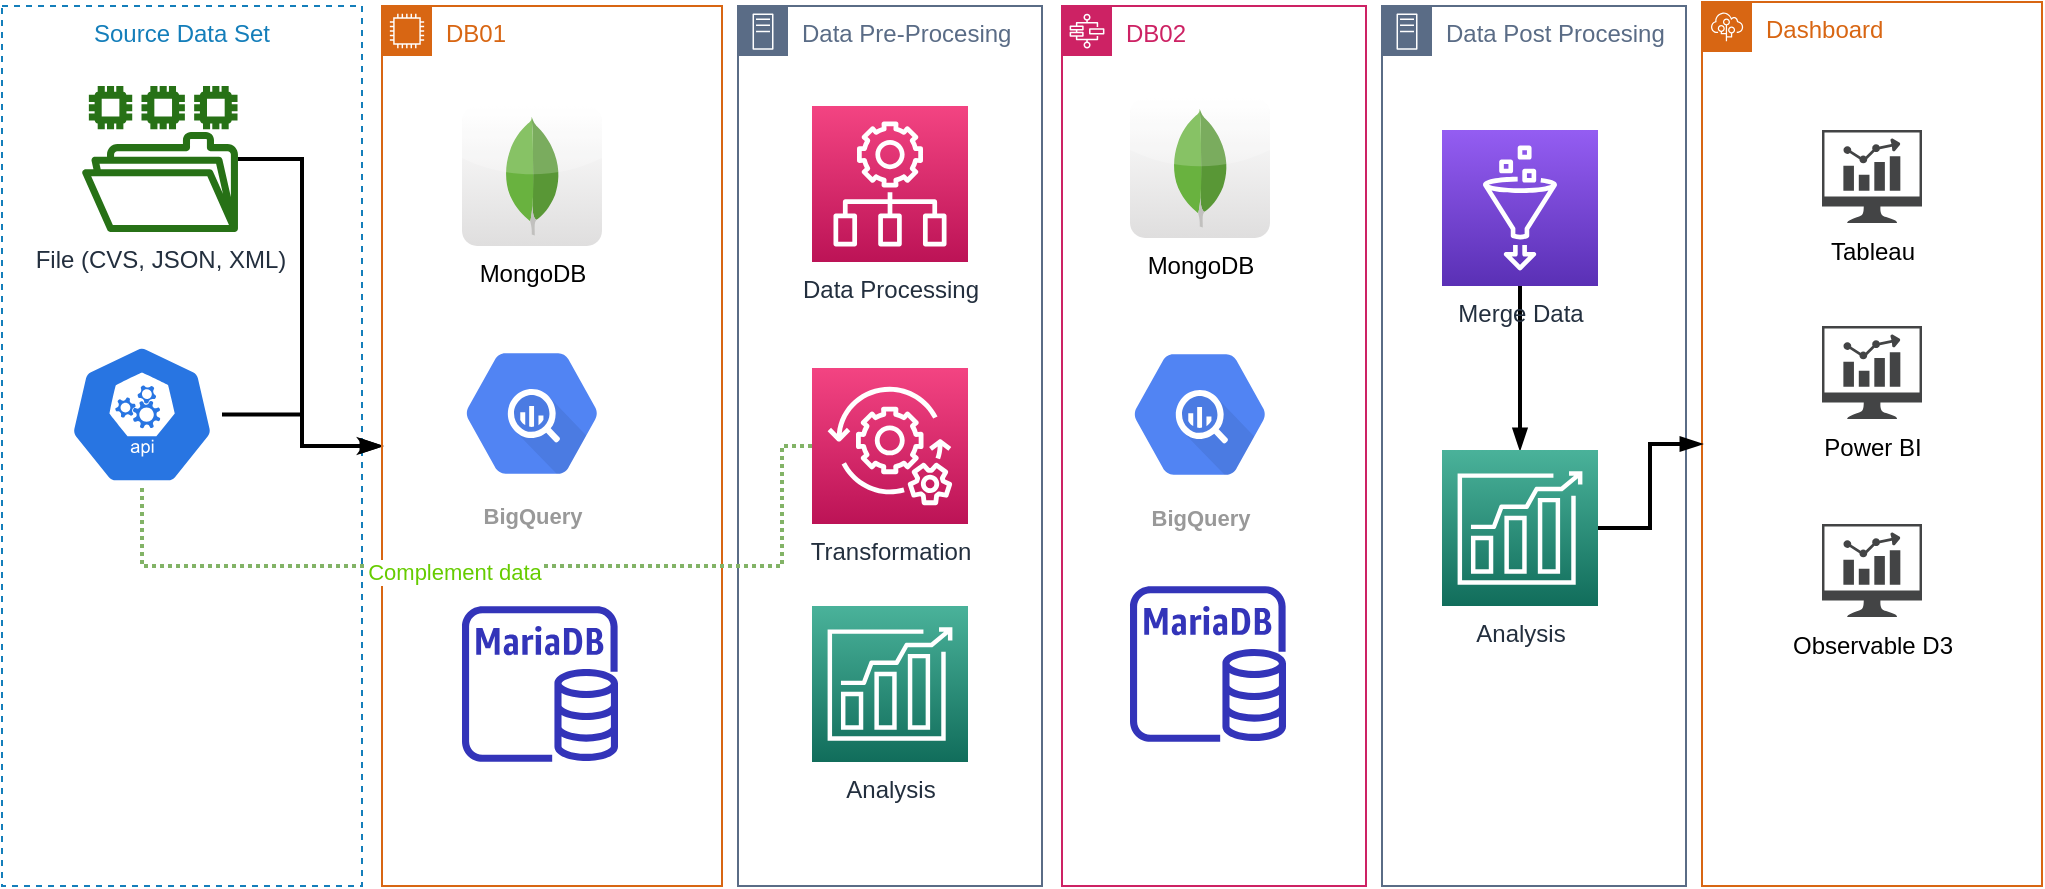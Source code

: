 <mxfile version="14.4.9" type="device"><diagram id="ZKBelRiUJRWSqQnBUZKv" name="Page-1"><mxGraphModel dx="1298" dy="784" grid="1" gridSize="15" guides="1" tooltips="1" connect="1" arrows="1" fold="1" page="1" pageScale="1" pageWidth="1100" pageHeight="850" math="0" shadow="0"><root><mxCell id="0"/><mxCell id="1" parent="0"/><mxCell id="GgIFNOIKU_nlOQjNjumf-26" value="Dashboard" style="points=[[0,0],[0.25,0],[0.5,0],[0.75,0],[1,0],[1,0.25],[1,0.5],[1,0.75],[1,1],[0.75,1],[0.5,1],[0.25,1],[0,1],[0,0.75],[0,0.5],[0,0.25]];outlineConnect=0;gradientColor=none;html=1;whiteSpace=wrap;fontSize=12;fontStyle=0;shape=mxgraph.aws4.group;grIcon=mxgraph.aws4.group_elastic_beanstalk;strokeColor=#D86613;fillColor=none;verticalAlign=top;align=left;spacingLeft=30;fontColor=#D86613;dashed=0;" vertex="1" parent="1"><mxGeometry x="870" y="170" width="170" height="442" as="geometry"/></mxCell><mxCell id="GgIFNOIKU_nlOQjNjumf-23" value="Data Post Procesing" style="points=[[0,0],[0.25,0],[0.5,0],[0.75,0],[1,0],[1,0.25],[1,0.5],[1,0.75],[1,1],[0.75,1],[0.5,1],[0.25,1],[0,1],[0,0.75],[0,0.5],[0,0.25]];outlineConnect=0;gradientColor=none;html=1;whiteSpace=wrap;fontSize=12;fontStyle=0;shape=mxgraph.aws4.group;grIcon=mxgraph.aws4.group_on_premise;strokeColor=#5A6C86;fillColor=none;verticalAlign=top;align=left;spacingLeft=30;fontColor=#5A6C86;dashed=0;" vertex="1" parent="1"><mxGeometry x="710" y="172" width="152" height="440" as="geometry"/></mxCell><mxCell id="GgIFNOIKU_nlOQjNjumf-20" value="Data Pre-Procesing" style="points=[[0,0],[0.25,0],[0.5,0],[0.75,0],[1,0],[1,0.25],[1,0.5],[1,0.75],[1,1],[0.75,1],[0.5,1],[0.25,1],[0,1],[0,0.75],[0,0.5],[0,0.25]];outlineConnect=0;gradientColor=none;html=1;whiteSpace=wrap;fontSize=12;fontStyle=0;shape=mxgraph.aws4.group;grIcon=mxgraph.aws4.group_on_premise;strokeColor=#5A6C86;fillColor=none;verticalAlign=top;align=left;spacingLeft=30;fontColor=#5A6C86;dashed=0;" vertex="1" parent="1"><mxGeometry x="388" y="172" width="152" height="440" as="geometry"/></mxCell><mxCell id="GgIFNOIKU_nlOQjNjumf-15" value="DB02" style="points=[[0,0],[0.25,0],[0.5,0],[0.75,0],[1,0],[1,0.25],[1,0.5],[1,0.75],[1,1],[0.75,1],[0.5,1],[0.25,1],[0,1],[0,0.75],[0,0.5],[0,0.25]];outlineConnect=0;gradientColor=none;html=1;whiteSpace=wrap;fontSize=12;fontStyle=0;shape=mxgraph.aws4.group;grIcon=mxgraph.aws4.group_aws_step_functions_workflow;strokeColor=#CD2264;fillColor=none;verticalAlign=top;align=left;spacingLeft=30;fontColor=#CD2264;dashed=0;" vertex="1" parent="1"><mxGeometry x="550" y="172" width="152" height="440" as="geometry"/></mxCell><mxCell id="GgIFNOIKU_nlOQjNjumf-2" value="Source Data Set" style="fillColor=none;strokeColor=#147EBA;dashed=1;verticalAlign=top;fontStyle=0;fontColor=#147EBA;" vertex="1" parent="1"><mxGeometry x="20" y="172" width="180" height="440" as="geometry"/></mxCell><mxCell id="GgIFNOIKU_nlOQjNjumf-37" style="edgeStyle=orthogonalEdgeStyle;rounded=0;orthogonalLoop=1;jettySize=auto;html=1;startArrow=none;startFill=0;endArrow=blockThin;endFill=1;strokeWidth=2;fontColor=#66CC00;" edge="1" parent="1" source="GgIFNOIKU_nlOQjNjumf-3" target="GgIFNOIKU_nlOQjNjumf-36"><mxGeometry relative="1" as="geometry"/></mxCell><mxCell id="GgIFNOIKU_nlOQjNjumf-3" value="Merge Data" style="points=[[0,0,0],[0.25,0,0],[0.5,0,0],[0.75,0,0],[1,0,0],[0,1,0],[0.25,1,0],[0.5,1,0],[0.75,1,0],[1,1,0],[0,0.25,0],[0,0.5,0],[0,0.75,0],[1,0.25,0],[1,0.5,0],[1,0.75,0]];outlineConnect=0;fontColor=#232F3E;gradientColor=#945DF2;gradientDirection=north;fillColor=#5A30B5;strokeColor=#ffffff;dashed=0;verticalLabelPosition=bottom;verticalAlign=top;align=center;html=1;fontSize=12;fontStyle=0;aspect=fixed;shape=mxgraph.aws4.resourceIcon;resIcon=mxgraph.aws4.glue;" vertex="1" parent="1"><mxGeometry x="740" y="234" width="78" height="78" as="geometry"/></mxCell><mxCell id="GgIFNOIKU_nlOQjNjumf-35" style="edgeStyle=orthogonalEdgeStyle;rounded=0;orthogonalLoop=1;jettySize=auto;html=1;entryX=0;entryY=0.5;entryDx=0;entryDy=0;endArrow=classicThin;endFill=1;strokeWidth=2;fontColor=#66CC00;startArrow=none;startFill=0;" edge="1" parent="1" source="GgIFNOIKU_nlOQjNjumf-5" target="GgIFNOIKU_nlOQjNjumf-8"><mxGeometry relative="1" as="geometry"><Array as="points"><mxPoint x="170" y="249"/><mxPoint x="170" y="392"/></Array></mxGeometry></mxCell><mxCell id="GgIFNOIKU_nlOQjNjumf-5" value="File (CVS, JSON, XML)" style="outlineConnect=0;fontColor=#232F3E;gradientColor=none;fillColor=#277116;strokeColor=none;dashed=0;verticalLabelPosition=bottom;verticalAlign=top;align=center;html=1;fontSize=12;fontStyle=0;aspect=fixed;pointerEvents=1;shape=mxgraph.aws4.file_system;" vertex="1" parent="1"><mxGeometry x="60" y="212" width="78" height="73" as="geometry"/></mxCell><mxCell id="GgIFNOIKU_nlOQjNjumf-34" style="edgeStyle=orthogonalEdgeStyle;rounded=0;orthogonalLoop=1;jettySize=auto;html=1;endArrow=blockThin;endFill=1;strokeWidth=2;fontColor=#66CC00;" edge="1" parent="1" source="GgIFNOIKU_nlOQjNjumf-6" target="GgIFNOIKU_nlOQjNjumf-8"><mxGeometry relative="1" as="geometry"/></mxCell><mxCell id="GgIFNOIKU_nlOQjNjumf-6" value="" style="html=1;dashed=0;whitespace=wrap;fillColor=#2875E2;strokeColor=#ffffff;points=[[0.005,0.63,0],[0.1,0.2,0],[0.9,0.2,0],[0.5,0,0],[0.995,0.63,0],[0.72,0.99,0],[0.5,1,0],[0.28,0.99,0]];shape=mxgraph.kubernetes.icon;prIcon=api" vertex="1" parent="1"><mxGeometry x="50" y="341.25" width="80" height="70" as="geometry"/></mxCell><mxCell id="GgIFNOIKU_nlOQjNjumf-8" value="DB01" style="points=[[0,0],[0.25,0],[0.5,0],[0.75,0],[1,0],[1,0.25],[1,0.5],[1,0.75],[1,1],[0.75,1],[0.5,1],[0.25,1],[0,1],[0,0.75],[0,0.5],[0,0.25]];outlineConnect=0;gradientColor=none;html=1;whiteSpace=wrap;fontSize=12;fontStyle=0;shape=mxgraph.aws4.group;grIcon=mxgraph.aws4.group_ec2_instance_contents;strokeColor=#D86613;fillColor=none;verticalAlign=top;align=left;spacingLeft=30;fontColor=#D86613;dashed=0;" vertex="1" parent="1"><mxGeometry x="210" y="172" width="170" height="440" as="geometry"/></mxCell><mxCell id="GgIFNOIKU_nlOQjNjumf-10" value="" style="outlineConnect=0;fontColor=#232F3E;gradientColor=none;fillColor=#3334B9;strokeColor=none;dashed=0;verticalLabelPosition=bottom;verticalAlign=top;align=center;html=1;fontSize=12;fontStyle=0;aspect=fixed;pointerEvents=1;shape=mxgraph.aws4.rds_mariadb_instance;" vertex="1" parent="1"><mxGeometry x="584" y="462" width="78" height="78" as="geometry"/></mxCell><mxCell id="GgIFNOIKU_nlOQjNjumf-12" value="BigQuery" style="html=1;fillColor=#5184F3;strokeColor=none;verticalAlign=top;labelPosition=center;verticalLabelPosition=bottom;align=center;spacingTop=-6;fontSize=11;fontStyle=1;fontColor=#999999;shape=mxgraph.gcp2.hexIcon;prIcon=bigquery" vertex="1" parent="1"><mxGeometry x="235.08" y="331.5" width="99.85" height="88.5" as="geometry"/></mxCell><mxCell id="GgIFNOIKU_nlOQjNjumf-13" value="MongoDB" style="dashed=0;outlineConnect=0;html=1;align=center;labelPosition=center;verticalLabelPosition=bottom;verticalAlign=top;shape=mxgraph.webicons.mongodb;gradientColor=#DFDEDE" vertex="1" parent="1"><mxGeometry x="250.0" y="222" width="70" height="70" as="geometry"/></mxCell><mxCell id="GgIFNOIKU_nlOQjNjumf-16" value="BigQuery" style="html=1;fillColor=#5184F3;strokeColor=none;verticalAlign=top;labelPosition=center;verticalLabelPosition=bottom;align=center;spacingTop=-6;fontSize=11;fontStyle=1;fontColor=#999999;shape=mxgraph.gcp2.hexIcon;prIcon=bigquery" vertex="1" parent="1"><mxGeometry x="569.08" y="332" width="99.85" height="88.5" as="geometry"/></mxCell><mxCell id="GgIFNOIKU_nlOQjNjumf-17" value="" style="outlineConnect=0;fontColor=#232F3E;gradientColor=none;fillColor=#3334B9;strokeColor=none;dashed=0;verticalLabelPosition=bottom;verticalAlign=top;align=center;html=1;fontSize=12;fontStyle=0;aspect=fixed;pointerEvents=1;shape=mxgraph.aws4.rds_mariadb_instance;" vertex="1" parent="1"><mxGeometry x="250" y="472" width="78" height="78" as="geometry"/></mxCell><mxCell id="GgIFNOIKU_nlOQjNjumf-18" value="Data Processing" style="points=[[0,0,0],[0.25,0,0],[0.5,0,0],[0.75,0,0],[1,0,0],[0,1,0],[0.25,1,0],[0.5,1,0],[0.75,1,0],[1,1,0],[0,0.25,0],[0,0.5,0],[0,0.75,0],[1,0.25,0],[1,0.5,0],[1,0.75,0]];points=[[0,0,0],[0.25,0,0],[0.5,0,0],[0.75,0,0],[1,0,0],[0,1,0],[0.25,1,0],[0.5,1,0],[0.75,1,0],[1,1,0],[0,0.25,0],[0,0.5,0],[0,0.75,0],[1,0.25,0],[1,0.5,0],[1,0.75,0]];outlineConnect=0;fontColor=#232F3E;gradientColor=#F34482;gradientDirection=north;fillColor=#BC1356;strokeColor=#ffffff;dashed=0;verticalLabelPosition=bottom;verticalAlign=top;align=center;html=1;fontSize=12;fontStyle=0;aspect=fixed;shape=mxgraph.aws4.resourceIcon;resIcon=mxgraph.aws4.opsworks;" vertex="1" parent="1"><mxGeometry x="425" y="222" width="78" height="78" as="geometry"/></mxCell><mxCell id="GgIFNOIKU_nlOQjNjumf-31" style="edgeStyle=orthogonalEdgeStyle;rounded=0;orthogonalLoop=1;jettySize=auto;html=1;strokeWidth=2;endArrow=none;endFill=0;dashed=1;dashPattern=1 1;fillColor=#d5e8d4;strokeColor=#82b366;exitX=0;exitY=0.5;exitDx=0;exitDy=0;exitPerimeter=0;fontColor=#66CC00;" edge="1" parent="1" source="GgIFNOIKU_nlOQjNjumf-21" target="GgIFNOIKU_nlOQjNjumf-6"><mxGeometry relative="1" as="geometry"><Array as="points"><mxPoint x="410" y="392"/><mxPoint x="410" y="452"/><mxPoint x="90" y="452"/></Array></mxGeometry></mxCell><mxCell id="GgIFNOIKU_nlOQjNjumf-32" value="Complement data" style="edgeLabel;html=1;align=center;verticalAlign=middle;resizable=0;points=[];fontColor=#66CC00;" vertex="1" connectable="0" parent="GgIFNOIKU_nlOQjNjumf-31"><mxGeometry x="0.097" y="3" relative="1" as="geometry"><mxPoint as="offset"/></mxGeometry></mxCell><mxCell id="GgIFNOIKU_nlOQjNjumf-21" value="Transformation" style="points=[[0,0,0],[0.25,0,0],[0.5,0,0],[0.75,0,0],[1,0,0],[0,1,0],[0.25,1,0],[0.5,1,0],[0.75,1,0],[1,1,0],[0,0.25,0],[0,0.5,0],[0,0.75,0],[1,0.25,0],[1,0.5,0],[1,0.75,0]];points=[[0,0,0],[0.25,0,0],[0.5,0,0],[0.75,0,0],[1,0,0],[0,1,0],[0.25,1,0],[0.5,1,0],[0.75,1,0],[1,1,0],[0,0.25,0],[0,0.5,0],[0,0.75,0],[1,0.25,0],[1,0.5,0],[1,0.75,0]];outlineConnect=0;fontColor=#232F3E;gradientColor=#F34482;gradientDirection=north;fillColor=#BC1356;strokeColor=#ffffff;dashed=0;verticalLabelPosition=bottom;verticalAlign=top;align=center;html=1;fontSize=12;fontStyle=0;aspect=fixed;shape=mxgraph.aws4.resourceIcon;resIcon=mxgraph.aws4.managed_services;" vertex="1" parent="1"><mxGeometry x="425" y="353" width="78" height="78" as="geometry"/></mxCell><mxCell id="GgIFNOIKU_nlOQjNjumf-22" value="Analysis" style="points=[[0,0,0],[0.25,0,0],[0.5,0,0],[0.75,0,0],[1,0,0],[0,1,0],[0.25,1,0],[0.5,1,0],[0.75,1,0],[1,1,0],[0,0.25,0],[0,0.5,0],[0,0.75,0],[1,0.25,0],[1,0.5,0],[1,0.75,0]];outlineConnect=0;fontColor=#232F3E;gradientColor=#4AB29A;gradientDirection=north;fillColor=#116D5B;strokeColor=#ffffff;dashed=0;verticalLabelPosition=bottom;verticalAlign=top;align=center;html=1;fontSize=12;fontStyle=0;aspect=fixed;shape=mxgraph.aws4.resourceIcon;resIcon=mxgraph.aws4.forecast;" vertex="1" parent="1"><mxGeometry x="425" y="472" width="78" height="78" as="geometry"/></mxCell><mxCell id="GgIFNOIKU_nlOQjNjumf-27" value="Tableau" style="pointerEvents=1;shadow=0;dashed=0;html=1;strokeColor=none;fillColor=#434445;aspect=fixed;labelPosition=center;verticalLabelPosition=bottom;verticalAlign=top;align=center;outlineConnect=0;shape=mxgraph.vvd.nsx_dashboard;" vertex="1" parent="1"><mxGeometry x="930" y="234" width="50" height="46.5" as="geometry"/></mxCell><mxCell id="GgIFNOIKU_nlOQjNjumf-28" value="Power BI" style="pointerEvents=1;shadow=0;dashed=0;html=1;strokeColor=none;fillColor=#434445;aspect=fixed;labelPosition=center;verticalLabelPosition=bottom;verticalAlign=top;align=center;outlineConnect=0;shape=mxgraph.vvd.nsx_dashboard;" vertex="1" parent="1"><mxGeometry x="930" y="332" width="50" height="46.5" as="geometry"/></mxCell><mxCell id="GgIFNOIKU_nlOQjNjumf-29" value="Observable D3" style="pointerEvents=1;shadow=0;dashed=0;html=1;strokeColor=none;fillColor=#434445;aspect=fixed;labelPosition=center;verticalLabelPosition=bottom;verticalAlign=top;align=center;outlineConnect=0;shape=mxgraph.vvd.nsx_dashboard;" vertex="1" parent="1"><mxGeometry x="930" y="431" width="50" height="46.5" as="geometry"/></mxCell><mxCell id="GgIFNOIKU_nlOQjNjumf-30" value="MongoDB" style="dashed=0;outlineConnect=0;html=1;align=center;labelPosition=center;verticalLabelPosition=bottom;verticalAlign=top;shape=mxgraph.webicons.mongodb;gradientColor=#DFDEDE" vertex="1" parent="1"><mxGeometry x="584" y="218" width="70" height="70" as="geometry"/></mxCell><mxCell id="GgIFNOIKU_nlOQjNjumf-38" style="edgeStyle=orthogonalEdgeStyle;rounded=0;orthogonalLoop=1;jettySize=auto;html=1;startArrow=none;startFill=0;endArrow=blockThin;endFill=1;strokeWidth=2;fontColor=#66CC00;" edge="1" parent="1" source="GgIFNOIKU_nlOQjNjumf-36" target="GgIFNOIKU_nlOQjNjumf-26"><mxGeometry relative="1" as="geometry"/></mxCell><mxCell id="GgIFNOIKU_nlOQjNjumf-36" value="Analysis" style="points=[[0,0,0],[0.25,0,0],[0.5,0,0],[0.75,0,0],[1,0,0],[0,1,0],[0.25,1,0],[0.5,1,0],[0.75,1,0],[1,1,0],[0,0.25,0],[0,0.5,0],[0,0.75,0],[1,0.25,0],[1,0.5,0],[1,0.75,0]];outlineConnect=0;fontColor=#232F3E;gradientColor=#4AB29A;gradientDirection=north;fillColor=#116D5B;strokeColor=#ffffff;dashed=0;verticalLabelPosition=bottom;verticalAlign=top;align=center;html=1;fontSize=12;fontStyle=0;aspect=fixed;shape=mxgraph.aws4.resourceIcon;resIcon=mxgraph.aws4.forecast;" vertex="1" parent="1"><mxGeometry x="740" y="394" width="78" height="78" as="geometry"/></mxCell></root></mxGraphModel></diagram></mxfile>